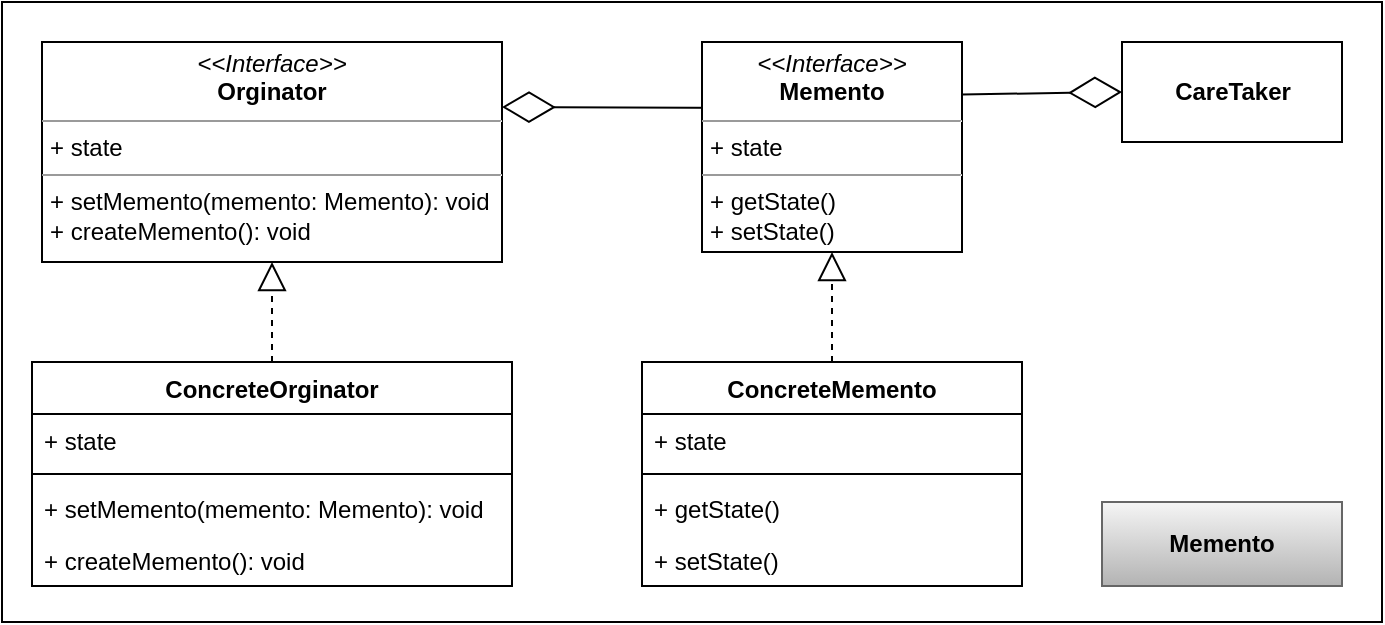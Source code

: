 <mxfile version="13.10.9" type="device"><diagram id="u6IeVQXpQSjCg93-yDUJ" name="Page-1"><mxGraphModel dx="1785" dy="678" grid="1" gridSize="10" guides="1" tooltips="1" connect="1" arrows="1" fold="1" page="1" pageScale="1" pageWidth="827" pageHeight="1169" math="0" shadow="0"><root><mxCell id="0"/><mxCell id="1" parent="0"/><mxCell id="YAN2wLal36y1FlfVuaLU-4" value="" style="rounded=0;whiteSpace=wrap;html=1;" vertex="1" parent="1"><mxGeometry x="80" y="160" width="690" height="310" as="geometry"/></mxCell><mxCell id="4CTNYid6kj2dlLj_zBdS-2" value="ConcreteOrginator" style="swimlane;fontStyle=1;align=center;verticalAlign=top;childLayout=stackLayout;horizontal=1;startSize=26;horizontalStack=0;resizeParent=1;resizeParentMax=0;resizeLast=0;collapsible=1;marginBottom=0;" parent="1" vertex="1"><mxGeometry x="95" y="340" width="240" height="112" as="geometry"/></mxCell><mxCell id="4CTNYid6kj2dlLj_zBdS-3" value="+ state" style="text;strokeColor=none;fillColor=none;align=left;verticalAlign=top;spacingLeft=4;spacingRight=4;overflow=hidden;rotatable=0;points=[[0,0.5],[1,0.5]];portConstraint=eastwest;" parent="4CTNYid6kj2dlLj_zBdS-2" vertex="1"><mxGeometry y="26" width="240" height="26" as="geometry"/></mxCell><mxCell id="4CTNYid6kj2dlLj_zBdS-4" value="" style="line;strokeWidth=1;fillColor=none;align=left;verticalAlign=middle;spacingTop=-1;spacingLeft=3;spacingRight=3;rotatable=0;labelPosition=right;points=[];portConstraint=eastwest;" parent="4CTNYid6kj2dlLj_zBdS-2" vertex="1"><mxGeometry y="52" width="240" height="8" as="geometry"/></mxCell><mxCell id="4CTNYid6kj2dlLj_zBdS-5" value="+ setMemento(memento: Memento): void" style="text;strokeColor=none;fillColor=none;align=left;verticalAlign=top;spacingLeft=4;spacingRight=4;overflow=hidden;rotatable=0;points=[[0,0.5],[1,0.5]];portConstraint=eastwest;" parent="4CTNYid6kj2dlLj_zBdS-2" vertex="1"><mxGeometry y="60" width="240" height="26" as="geometry"/></mxCell><mxCell id="4CTNYid6kj2dlLj_zBdS-6" value="+ createMemento(): void" style="text;strokeColor=none;fillColor=none;align=left;verticalAlign=top;spacingLeft=4;spacingRight=4;overflow=hidden;rotatable=0;points=[[0,0.5],[1,0.5]];portConstraint=eastwest;" parent="4CTNYid6kj2dlLj_zBdS-2" vertex="1"><mxGeometry y="86" width="240" height="26" as="geometry"/></mxCell><mxCell id="4CTNYid6kj2dlLj_zBdS-11" value="" style="endArrow=block;dashed=1;endFill=0;endSize=12;html=1;entryX=0.5;entryY=1;entryDx=0;entryDy=0;exitX=0.5;exitY=0;exitDx=0;exitDy=0;" parent="1" source="4CTNYid6kj2dlLj_zBdS-2" target="YAN2wLal36y1FlfVuaLU-1" edge="1"><mxGeometry width="160" relative="1" as="geometry"><mxPoint x="440" y="500" as="sourcePoint"/><mxPoint x="210" y="310" as="targetPoint"/></mxGeometry></mxCell><mxCell id="4CTNYid6kj2dlLj_zBdS-13" value="ConcreteMemento" style="swimlane;fontStyle=1;align=center;verticalAlign=top;childLayout=stackLayout;horizontal=1;startSize=26;horizontalStack=0;resizeParent=1;resizeParentMax=0;resizeLast=0;collapsible=1;marginBottom=0;" parent="1" vertex="1"><mxGeometry x="400" y="340" width="190" height="112" as="geometry"/></mxCell><mxCell id="4CTNYid6kj2dlLj_zBdS-14" value="+ state" style="text;strokeColor=none;fillColor=none;align=left;verticalAlign=top;spacingLeft=4;spacingRight=4;overflow=hidden;rotatable=0;points=[[0,0.5],[1,0.5]];portConstraint=eastwest;" parent="4CTNYid6kj2dlLj_zBdS-13" vertex="1"><mxGeometry y="26" width="190" height="26" as="geometry"/></mxCell><mxCell id="4CTNYid6kj2dlLj_zBdS-15" value="" style="line;strokeWidth=1;fillColor=none;align=left;verticalAlign=middle;spacingTop=-1;spacingLeft=3;spacingRight=3;rotatable=0;labelPosition=right;points=[];portConstraint=eastwest;" parent="4CTNYid6kj2dlLj_zBdS-13" vertex="1"><mxGeometry y="52" width="190" height="8" as="geometry"/></mxCell><mxCell id="4CTNYid6kj2dlLj_zBdS-18" value="+ getState()" style="text;strokeColor=none;fillColor=none;align=left;verticalAlign=top;spacingLeft=4;spacingRight=4;overflow=hidden;rotatable=0;points=[[0,0.5],[1,0.5]];portConstraint=eastwest;" parent="4CTNYid6kj2dlLj_zBdS-13" vertex="1"><mxGeometry y="60" width="190" height="26" as="geometry"/></mxCell><mxCell id="4CTNYid6kj2dlLj_zBdS-19" value="+ setState()" style="text;strokeColor=none;fillColor=none;align=left;verticalAlign=top;spacingLeft=4;spacingRight=4;overflow=hidden;rotatable=0;points=[[0,0.5],[1,0.5]];portConstraint=eastwest;" parent="4CTNYid6kj2dlLj_zBdS-13" vertex="1"><mxGeometry y="86" width="190" height="26" as="geometry"/></mxCell><mxCell id="4CTNYid6kj2dlLj_zBdS-20" value="" style="endArrow=block;dashed=1;endFill=0;endSize=12;html=1;entryX=0.5;entryY=1;entryDx=0;entryDy=0;exitX=0.5;exitY=0;exitDx=0;exitDy=0;" parent="1" source="4CTNYid6kj2dlLj_zBdS-13" target="YAN2wLal36y1FlfVuaLU-2" edge="1"><mxGeometry width="160" relative="1" as="geometry"><mxPoint x="500" y="670" as="sourcePoint"/><mxPoint x="525" y="260" as="targetPoint"/></mxGeometry></mxCell><mxCell id="4CTNYid6kj2dlLj_zBdS-21" value="" style="endArrow=diamondThin;endFill=0;endSize=24;html=1;entryX=1;entryY=0.25;entryDx=0;entryDy=0;" parent="1" edge="1"><mxGeometry width="160" relative="1" as="geometry"><mxPoint x="460" y="213" as="sourcePoint"/><mxPoint x="330" y="212.5" as="targetPoint"/></mxGeometry></mxCell><mxCell id="4CTNYid6kj2dlLj_zBdS-33" value="" style="endArrow=diamondThin;endFill=0;endSize=24;html=1;entryX=0;entryY=0.5;entryDx=0;entryDy=0;exitX=1;exitY=0.25;exitDx=0;exitDy=0;" parent="1" source="YAN2wLal36y1FlfVuaLU-2" target="YAN2wLal36y1FlfVuaLU-3" edge="1"><mxGeometry width="160" relative="1" as="geometry"><mxPoint x="620" y="200" as="sourcePoint"/><mxPoint x="710" y="199.75" as="targetPoint"/></mxGeometry></mxCell><mxCell id="YAN2wLal36y1FlfVuaLU-1" value="&lt;p style=&quot;margin: 0px ; margin-top: 4px ; text-align: center&quot;&gt;&lt;i&gt;&amp;lt;&amp;lt;Interface&amp;gt;&amp;gt;&lt;/i&gt;&lt;br&gt;&lt;b&gt;Orginator&lt;/b&gt;&lt;/p&gt;&lt;hr size=&quot;1&quot;&gt;&lt;p style=&quot;margin: 0px ; margin-left: 4px&quot;&gt;+ state&lt;/p&gt;&lt;hr size=&quot;1&quot;&gt;&lt;p style=&quot;margin: 0px 0px 0px 4px&quot;&gt;+ setMemento(memento: Memento): void&lt;/p&gt;&lt;p style=&quot;margin: 0px 0px 0px 4px&quot;&gt;+ createMemento(): void&lt;/p&gt;" style="verticalAlign=top;align=left;overflow=fill;fontSize=12;fontFamily=Helvetica;html=1;" vertex="1" parent="1"><mxGeometry x="100" y="180" width="230" height="110" as="geometry"/></mxCell><mxCell id="YAN2wLal36y1FlfVuaLU-2" value="&lt;p style=&quot;margin: 0px ; margin-top: 4px ; text-align: center&quot;&gt;&lt;i&gt;&amp;lt;&amp;lt;Interface&amp;gt;&amp;gt;&lt;/i&gt;&lt;br&gt;&lt;b&gt;Memento&lt;/b&gt;&lt;/p&gt;&lt;hr size=&quot;1&quot;&gt;&lt;p style=&quot;margin: 0px ; margin-left: 4px&quot;&gt;+ state&lt;/p&gt;&lt;hr size=&quot;1&quot;&gt;&lt;p style=&quot;margin: 0px ; margin-left: 4px&quot;&gt;+ getState()&lt;br&gt;+ setState()&lt;/p&gt;" style="verticalAlign=top;align=left;overflow=fill;fontSize=12;fontFamily=Helvetica;html=1;" vertex="1" parent="1"><mxGeometry x="430" y="180" width="130" height="105" as="geometry"/></mxCell><mxCell id="YAN2wLal36y1FlfVuaLU-3" value="CareTaker" style="html=1;fontStyle=1" vertex="1" parent="1"><mxGeometry x="640" y="180" width="110" height="50" as="geometry"/></mxCell><mxCell id="YAN2wLal36y1FlfVuaLU-5" value="Memento" style="rounded=0;whiteSpace=wrap;html=1;fontStyle=1;gradientColor=#b3b3b3;fillColor=#f5f5f5;strokeColor=#666666;" vertex="1" parent="1"><mxGeometry x="630" y="410" width="120" height="42" as="geometry"/></mxCell></root></mxGraphModel></diagram></mxfile>